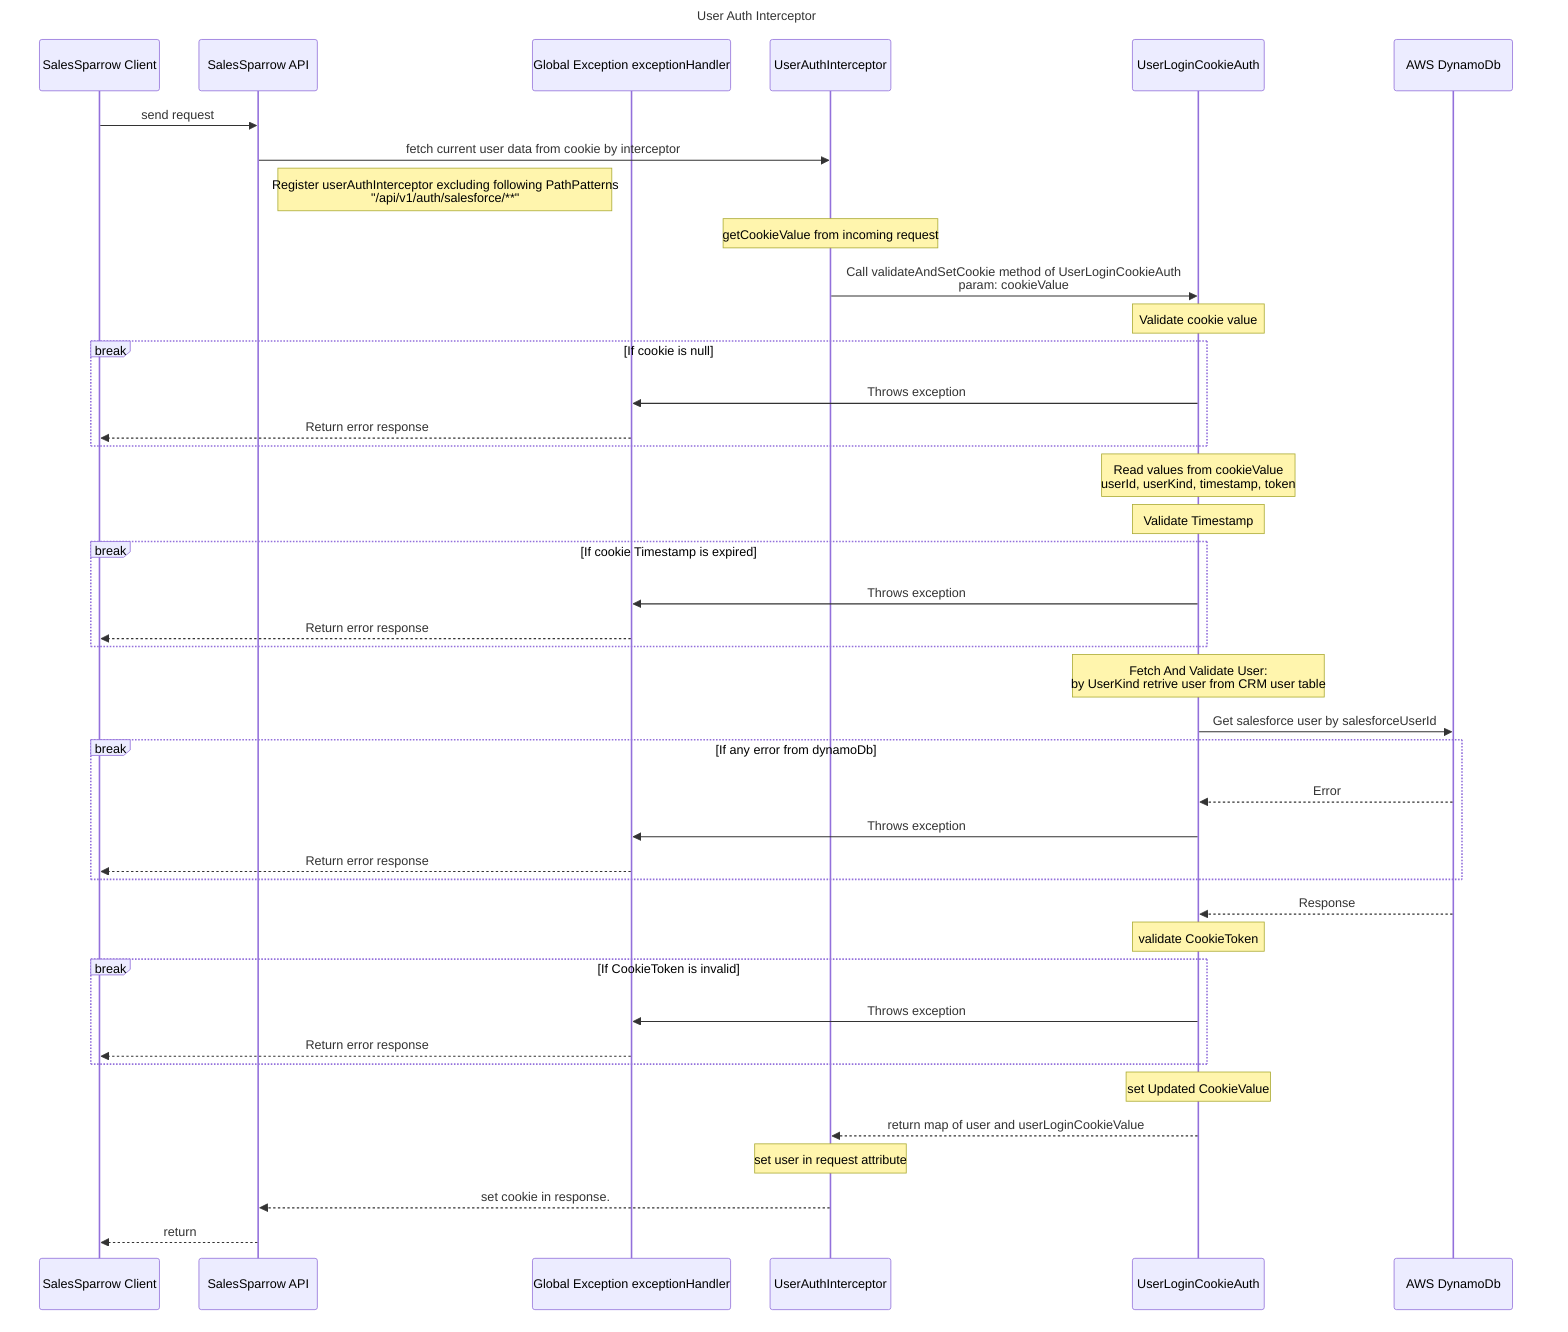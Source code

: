sequenceDiagram
  title User Auth Interceptor
    participant ui as SalesSparrow Client
    participant api as SalesSparrow API
    participant exceptionHandler as Global Exception exceptionHandler
    participant interceptor as UserAuthInterceptor
    participant cookieauth as UserLoginCookieAuth
    participant dynamoDb as AWS DynamoDb

    ui->>api: send request

    api->>interceptor: fetch current user data from cookie by interceptor
    note right of api: Register userAuthInterceptor excluding following PathPatterns<br>"/api/v1/auth/salesforce/**"

    note over interceptor: getCookieValue from incoming request

    interceptor->>cookieauth: Call validateAndSetCookie method of UserLoginCookieAuth<br>param: cookieValue

    note over cookieauth: Validate cookie value

    break If cookie is null 
        cookieauth->>exceptionHandler: Throws exception 
        exceptionHandler-->>ui: Return error response
    end

    note over cookieauth: Read values from cookieValue <br> userId, userKind, timestamp, token

    note over cookieauth: Validate Timestamp

    break If cookie Timestamp is expired 
        cookieauth->>exceptionHandler: Throws exception 
        exceptionHandler-->>ui: Return error response
    end

    note over cookieauth: Fetch And Validate User:<br>by UserKind retrive user from CRM user table
    cookieauth->>dynamoDb: Get salesforce user by salesforceUserId

    break If any error from dynamoDb
        dynamoDb -->> cookieauth: Error
        cookieauth ->> exceptionHandler: Throws exception 
        exceptionHandler-->>ui: Return error response
    end   
    dynamoDb -->> cookieauth: Response

    note over cookieauth: validate CookieToken

    break If CookieToken is invalid
        cookieauth->>exceptionHandler: Throws exception 
        exceptionHandler-->>ui: Return error response
    end

    note over cookieauth: set Updated CookieValue

    cookieauth-->>interceptor: return map of user and userLoginCookieValue
    
    note over interceptor: set user in request attribute

    interceptor-->>api: set cookie in response.

    api-->>ui: return